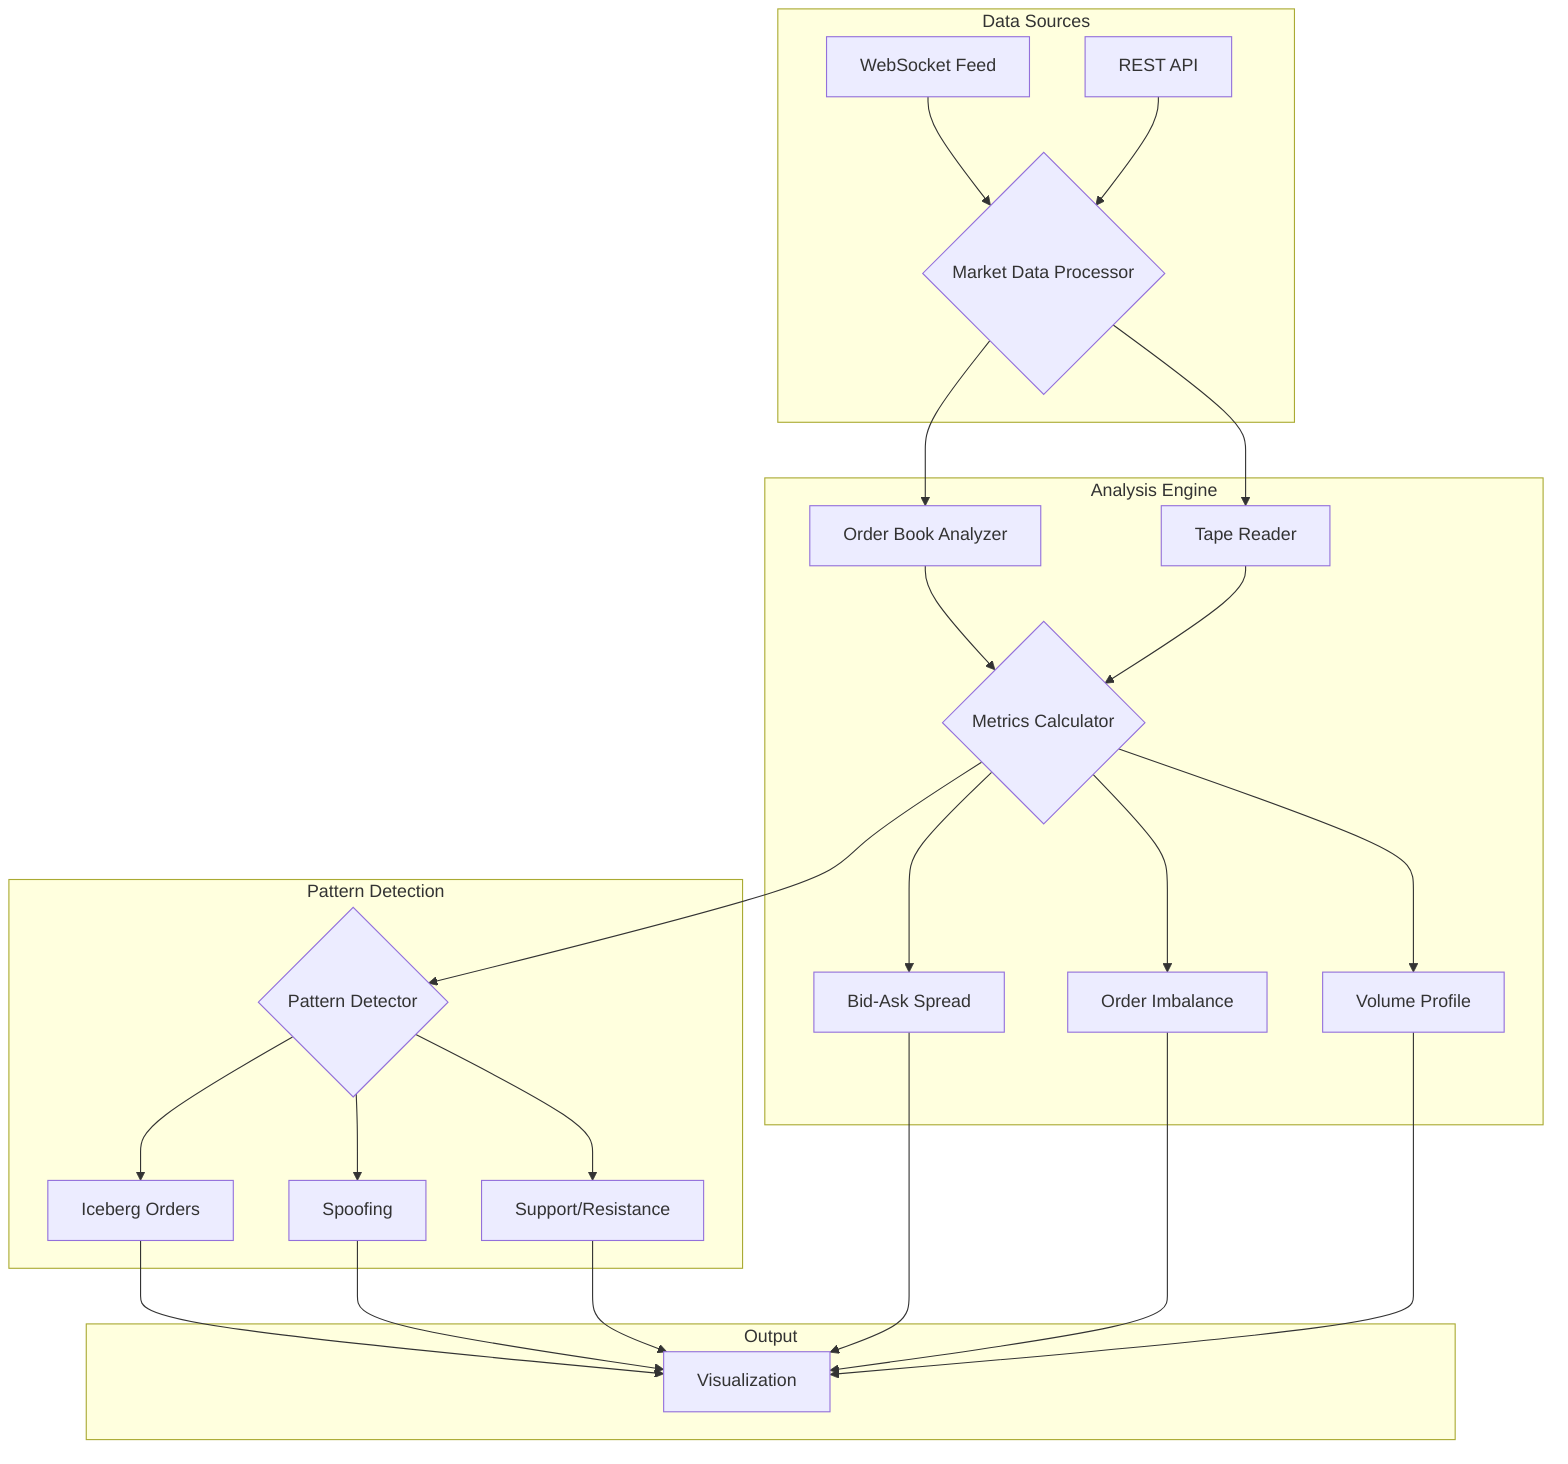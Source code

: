 graph TD
    subgraph Data Sources
        A[WebSocket Feed] --> B{Market Data Processor}
        C[REST API] --> B
    end

    subgraph Analysis Engine
        B --> D[Order Book Analyzer]
        B --> E[Tape Reader]
        
        D --> F{Metrics Calculator}
        E --> F
        
        F --> G[Bid-Ask Spread]
        F --> H[Order Imbalance]
        F --> I[Volume Profile]
    end

    subgraph Pattern Detection
        F --> J{Pattern Detector}
        J --> K[Iceberg Orders]
        J --> L[Spoofing]
        J --> M[Support/Resistance]
    end

    subgraph Output
        K --> N[Visualization]
        L --> N
        M --> N
        G --> N
        H --> N
        I --> N
    end